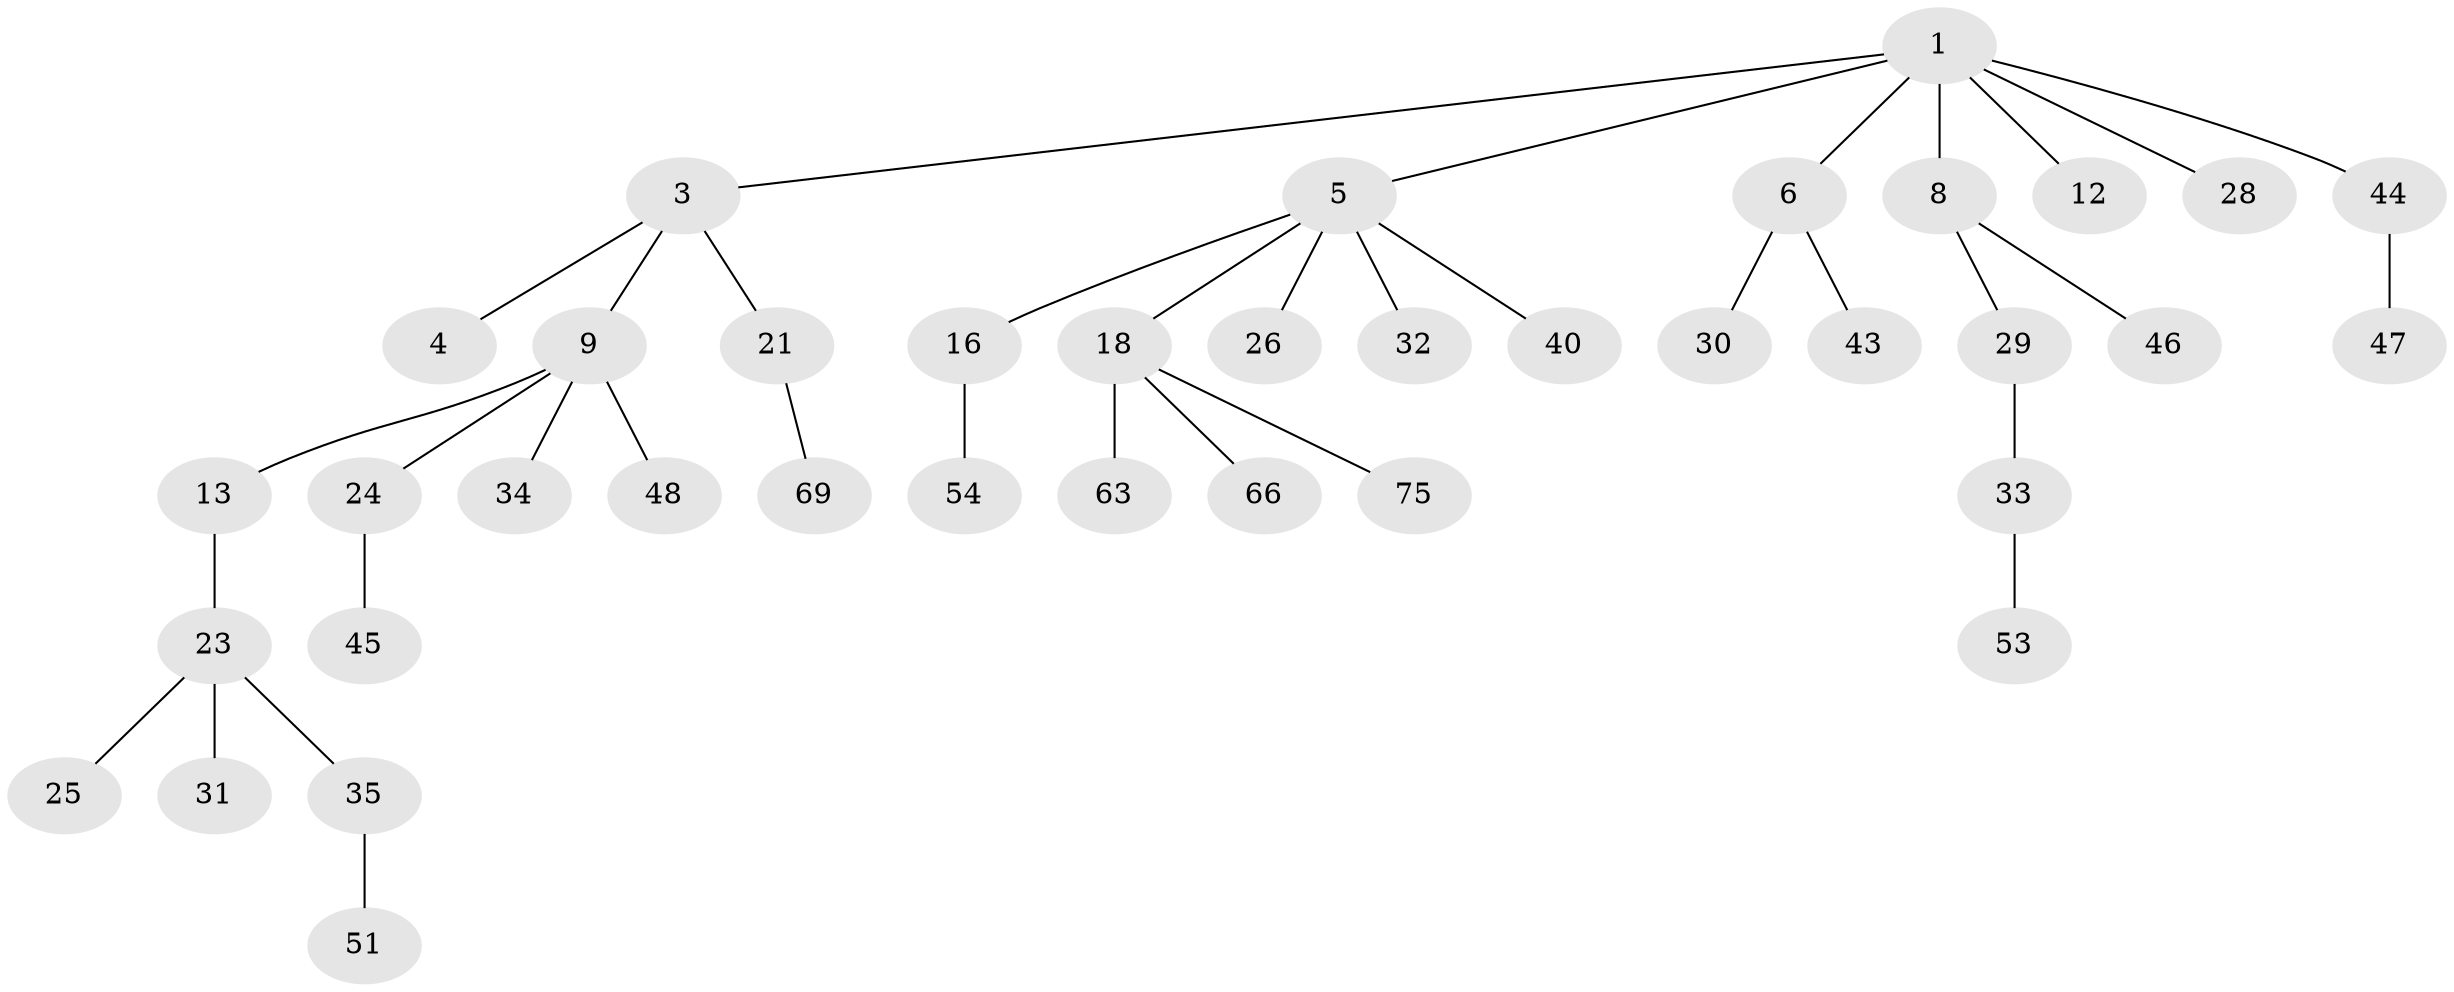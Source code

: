 // original degree distribution, {4: 0.07894736842105263, 5: 0.05263157894736842, 3: 0.06578947368421052, 6: 0.013157894736842105, 2: 0.32894736842105265, 1: 0.4605263157894737}
// Generated by graph-tools (version 1.1) at 2025/15/03/09/25 04:15:36]
// undirected, 38 vertices, 37 edges
graph export_dot {
graph [start="1"]
  node [color=gray90,style=filled];
  1 [super="+2"];
  3 [super="+7"];
  4 [super="+20+70+42"];
  5 [super="+15+60+11"];
  6 [super="+27+17+55+58"];
  8 [super="+22"];
  9 [super="+10"];
  12 [super="+14"];
  13 [super="+19+57+39"];
  16;
  18 [super="+49"];
  21;
  23;
  24;
  25 [super="+36"];
  26 [super="+38"];
  28 [super="+37"];
  29;
  30;
  31 [super="+68+56"];
  32;
  33;
  34 [super="+41+52"];
  35;
  40;
  43;
  44;
  45;
  46;
  47;
  48;
  51;
  53 [super="+71"];
  54;
  63;
  66;
  69;
  75;
  1 -- 3;
  1 -- 5;
  1 -- 28;
  1 -- 6;
  1 -- 8;
  1 -- 12;
  1 -- 44;
  3 -- 4;
  3 -- 9;
  3 -- 21;
  5 -- 16;
  5 -- 40;
  5 -- 32;
  5 -- 18;
  5 -- 26;
  6 -- 43;
  6 -- 30;
  8 -- 29;
  8 -- 46;
  9 -- 13;
  9 -- 34;
  9 -- 24;
  9 -- 48;
  13 -- 23;
  16 -- 54;
  18 -- 63;
  18 -- 66;
  18 -- 75;
  21 -- 69;
  23 -- 25;
  23 -- 31;
  23 -- 35;
  24 -- 45;
  29 -- 33;
  33 -- 53;
  35 -- 51;
  44 -- 47;
}
